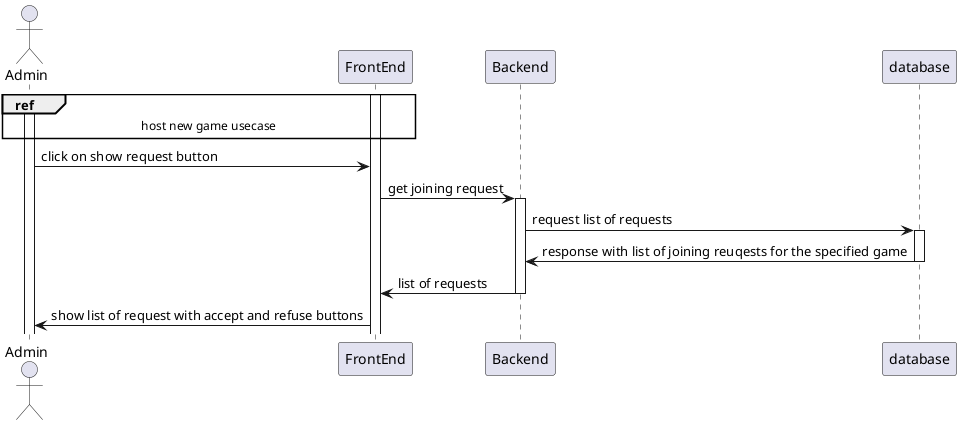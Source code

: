@startuml see players joining requests

actor Admin

activate Admin
activate FrontEnd

ref over Admin, FrontEnd: host new game usecase

Admin -> FrontEnd : click on show request button
FrontEnd -> Backend: get joining request

activate Backend

Backend -> database : request list of requests

activate database

database -> Backend : response with list of joining reuqests for the specified game
deactivate database

Backend -> FrontEnd : list of requests
deactivate Backend

FrontEnd -> Admin : show list of request with accept and refuse buttons

@enduml